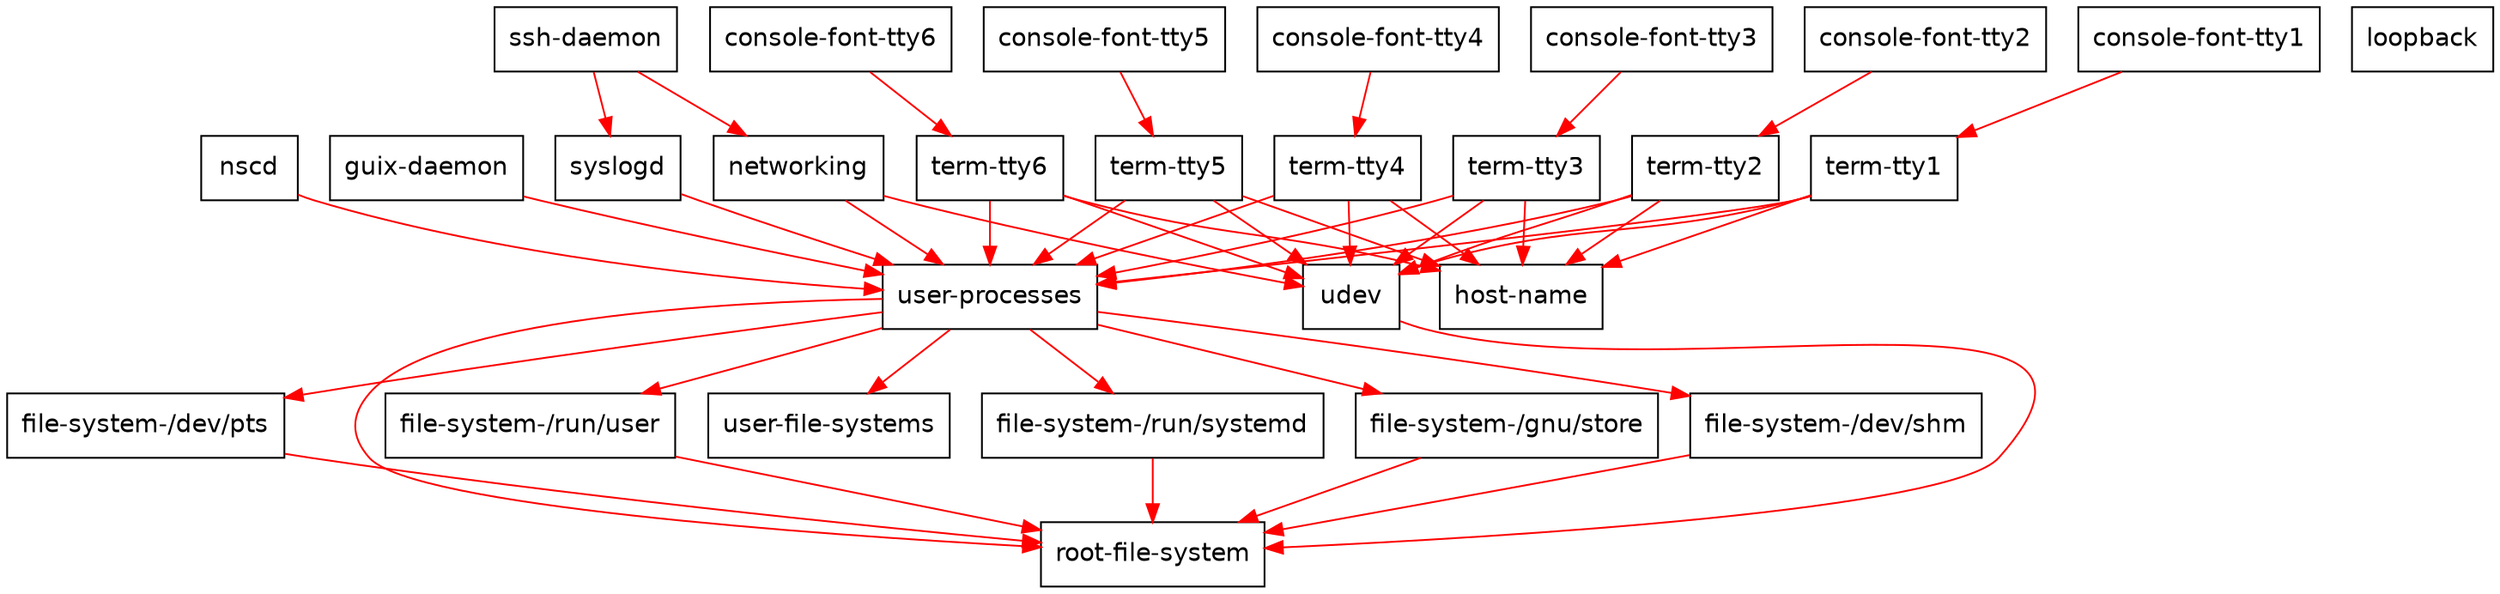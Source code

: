 digraph "Guix dmd-service" {
  "user-file-systems" [label = "user-file-systems", shape = box, fontname = Helvetica];
  "user-processes" -> "user-file-systems" [color = red];
  "user-processes" [label = "user-processes", shape = box, fontname = Helvetica];
  "nscd" -> "user-processes" [color = red];
  "guix-daemon" -> "user-processes" [color = red];
  "syslogd" -> "user-processes" [color = red];
  "term-tty6" -> "user-processes" [color = red];
  "term-tty5" -> "user-processes" [color = red];
  "term-tty4" -> "user-processes" [color = red];
  "term-tty3" -> "user-processes" [color = red];
  "term-tty2" -> "user-processes" [color = red];
  "term-tty1" -> "user-processes" [color = red];
  "networking" -> "user-processes" [color = red];
  "nscd" [label = "nscd", shape = box, fontname = Helvetica];
  "guix-daemon" [label = "guix-daemon", shape = box, fontname = Helvetica];
  "syslogd" [label = "syslogd", shape = box, fontname = Helvetica];
  "ssh-daemon" -> "syslogd" [color = red];
  "ssh-daemon" [label = "ssh-daemon", shape = box, fontname = Helvetica];
  "term-tty6" [label = "term-tty6", shape = box, fontname = Helvetica];
  "console-font-tty6" -> "term-tty6" [color = red];
  "console-font-tty6" [label = "console-font-tty6", shape = box, fontname = Helvetica];
  "term-tty5" [label = "term-tty5", shape = box, fontname = Helvetica];
  "console-font-tty5" -> "term-tty5" [color = red];
  "console-font-tty5" [label = "console-font-tty5", shape = box, fontname = Helvetica];
  "term-tty4" [label = "term-tty4", shape = box, fontname = Helvetica];
  "console-font-tty4" -> "term-tty4" [color = red];
  "console-font-tty4" [label = "console-font-tty4", shape = box, fontname = Helvetica];
  "term-tty3" [label = "term-tty3", shape = box, fontname = Helvetica];
  "console-font-tty3" -> "term-tty3" [color = red];
  "console-font-tty3" [label = "console-font-tty3", shape = box, fontname = Helvetica];
  "term-tty2" [label = "term-tty2", shape = box, fontname = Helvetica];
  "console-font-tty2" -> "term-tty2" [color = red];
  "console-font-tty2" [label = "console-font-tty2", shape = box, fontname = Helvetica];
  "term-tty1" [label = "term-tty1", shape = box, fontname = Helvetica];
  "console-font-tty1" -> "term-tty1" [color = red];
  "console-font-tty1" [label = "console-font-tty1", shape = box, fontname = Helvetica];
  "networking" [label = "networking", shape = box, fontname = Helvetica];
  "ssh-daemon" -> "networking" [color = red];
  "root-file-system" [label = "root-file-system", shape = box, fontname = Helvetica];
  "file-system-/run/user" -> "root-file-system" [color = red];
  "file-system-/run/systemd" -> "root-file-system" [color = red];
  "file-system-/gnu/store" -> "root-file-system" [color = red];
  "file-system-/dev/shm" -> "root-file-system" [color = red];
  "file-system-/dev/pts" -> "root-file-system" [color = red];
  "user-processes" -> "root-file-system" [color = red];
  "udev" -> "root-file-system" [color = red];
  "file-system-/run/user" [label = "file-system-/run/user", shape = box, fontname = Helvetica];
  "user-processes" -> "file-system-/run/user" [color = red];
  "file-system-/run/systemd" [label = "file-system-/run/systemd", shape = box, fontname = Helvetica];
  "user-processes" -> "file-system-/run/systemd" [color = red];
  "file-system-/gnu/store" [label = "file-system-/gnu/store", shape = box, fontname = Helvetica];
  "user-processes" -> "file-system-/gnu/store" [color = red];
  "file-system-/dev/shm" [label = "file-system-/dev/shm", shape = box, fontname = Helvetica];
  "user-processes" -> "file-system-/dev/shm" [color = red];
  "file-system-/dev/pts" [label = "file-system-/dev/pts", shape = box, fontname = Helvetica];
  "user-processes" -> "file-system-/dev/pts" [color = red];
  "udev" [label = "udev", shape = box, fontname = Helvetica];
  "term-tty6" -> "udev" [color = red];
  "term-tty5" -> "udev" [color = red];
  "term-tty4" -> "udev" [color = red];
  "term-tty3" -> "udev" [color = red];
  "term-tty2" -> "udev" [color = red];
  "term-tty1" -> "udev" [color = red];
  "networking" -> "udev" [color = red];
  "host-name" [label = "host-name", shape = box, fontname = Helvetica];
  "term-tty6" -> "host-name" [color = red];
  "term-tty5" -> "host-name" [color = red];
  "term-tty4" -> "host-name" [color = red];
  "term-tty3" -> "host-name" [color = red];
  "term-tty2" -> "host-name" [color = red];
  "term-tty1" -> "host-name" [color = red];
  "loopback" [label = "loopback", shape = box, fontname = Helvetica];

}
